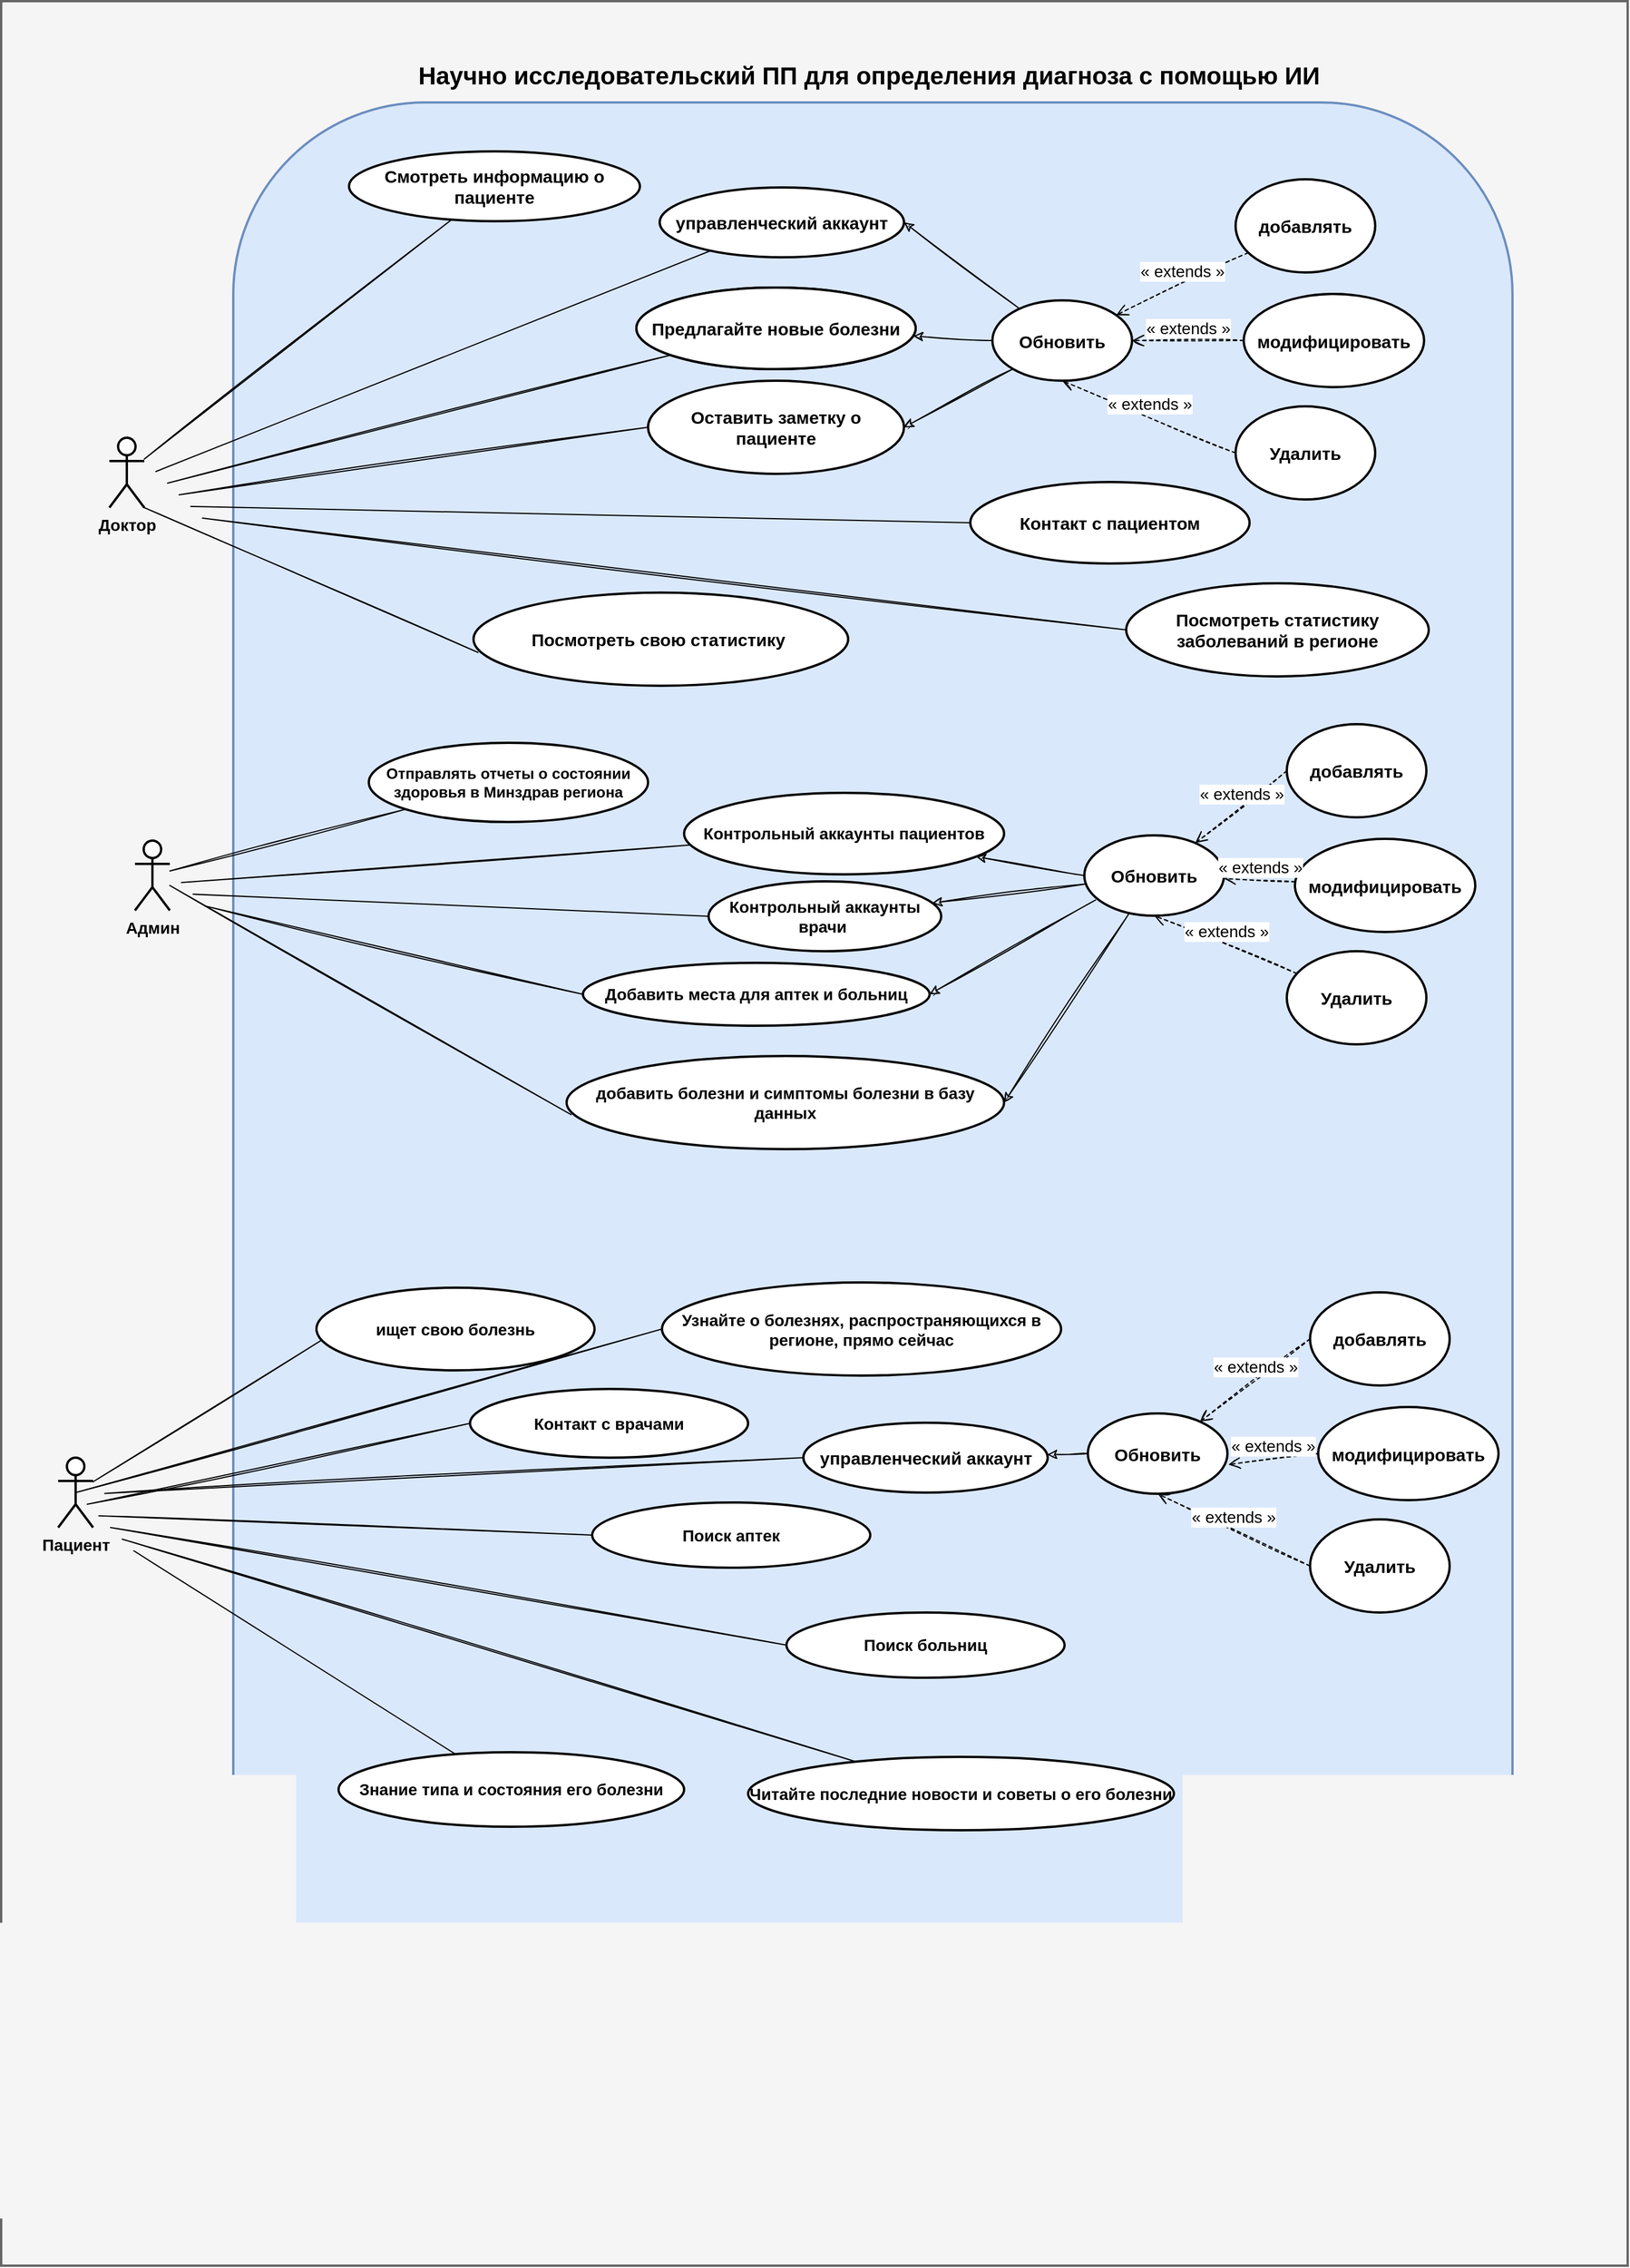 <mxfile version="16.2.7" type="github" pages="3">
  <diagram id="3am3MWbP5PsgSIlDmy36" name="Page-1">
    <mxGraphModel dx="2397" dy="970" grid="0" gridSize="10" guides="1" tooltips="1" connect="1" arrows="1" fold="1" page="1" pageScale="1" pageWidth="827" pageHeight="1169" math="0" shadow="0">
      <root>
        <mxCell id="0" />
        <mxCell id="1" parent="0" />
        <mxCell id="l0MNihK00M1IA3VTCOsr-1" value="" style="rounded=0;whiteSpace=wrap;html=1;fontSize=14;strokeWidth=2;fillColor=#f5f5f5;strokeColor=#666666;fontColor=#333333;" vertex="1" parent="1">
          <mxGeometry x="-6" y="464" width="1398" height="1945" as="geometry" />
        </mxCell>
        <mxCell id="JkIb7CXmYl9X7y8F0MtA-6" value="" style="rounded=1;whiteSpace=wrap;html=1;fontSize=14;strokeColor=#6c8ebf;strokeWidth=2;fillColor=#dae8fc;" vertex="1" parent="1">
          <mxGeometry x="193.5" y="551" width="1099.5" height="1651" as="geometry" />
        </mxCell>
        <mxCell id="cu5gm9QUt52b1lqdMHIw-3" value="&lt;span style=&quot;font-size: 14px&quot;&gt;&lt;b&gt;Админ&lt;/b&gt;&lt;/span&gt;" style="shape=umlActor;verticalLabelPosition=bottom;verticalAlign=top;html=1;outlineConnect=0;strokeWidth=2;" parent="1" vertex="1">
          <mxGeometry x="109" y="1185" width="30" height="60" as="geometry" />
        </mxCell>
        <mxCell id="cu5gm9QUt52b1lqdMHIw-4" value="&lt;span style=&quot;font-size: 14px&quot;&gt;&lt;b&gt;Доктор&lt;/b&gt;&lt;/span&gt;" style="shape=umlActor;verticalLabelPosition=bottom;verticalAlign=top;html=1;outlineConnect=0;strokeWidth=2;" parent="1" vertex="1">
          <mxGeometry x="87" y="839" width="30" height="60" as="geometry" />
        </mxCell>
        <mxCell id="cu5gm9QUt52b1lqdMHIw-7" value="Смотреть информацию о пациенте" style="ellipse;whiteSpace=wrap;html=1;strokeWidth=2;fontStyle=1;fontSize=15;" parent="1" vertex="1">
          <mxGeometry x="293" y="593" width="250" height="60" as="geometry" />
        </mxCell>
        <mxCell id="cu5gm9QUt52b1lqdMHIw-8" value="&lt;span style=&quot;font-size: 15px;&quot;&gt;&lt;span style=&quot;font-size: 15px;&quot;&gt;Контакт с пациентом&lt;/span&gt;&lt;/span&gt;" style="ellipse;whiteSpace=wrap;html=1;strokeWidth=2;fontSize=15;fontStyle=1" parent="1" vertex="1">
          <mxGeometry x="827" y="877" width="240" height="70" as="geometry" />
        </mxCell>
        <mxCell id="cu5gm9QUt52b1lqdMHIw-9" value="&lt;span style=&quot;font-size: 15px;&quot;&gt;&lt;span style=&quot;font-size: 15px;&quot;&gt;Посмотреть статистику заболеваний в регионе&lt;/span&gt;&lt;/span&gt;" style="ellipse;whiteSpace=wrap;html=1;strokeWidth=2;fontStyle=1;fontSize=15;" parent="1" vertex="1">
          <mxGeometry x="961" y="964" width="260" height="80" as="geometry" />
        </mxCell>
        <mxCell id="cu5gm9QUt52b1lqdMHIw-10" value="Управление списком студентов" style="ellipse;whiteSpace=wrap;html=1;strokeWidth=2;fontSize=14;fontStyle=1" parent="1" vertex="1">
          <mxGeometry x="540" y="710" width="240" height="70" as="geometry" />
        </mxCell>
        <mxCell id="cu5gm9QUt52b1lqdMHIw-11" value="&lt;span style=&quot;font-size: 14px;&quot;&gt;&lt;b style=&quot;font-size: 14px;&quot;&gt;Контрольный аккаунты врачи&amp;nbsp;&lt;/b&gt;&lt;/span&gt;" style="ellipse;whiteSpace=wrap;html=1;strokeWidth=2;fontSize=14;" parent="1" vertex="1">
          <mxGeometry x="602" y="1220" width="200" height="60" as="geometry" />
        </mxCell>
        <mxCell id="cu5gm9QUt52b1lqdMHIw-12" value="&lt;span style=&quot;font-size: 13px&quot;&gt;&lt;b&gt;Отправлять отчеты о состоянии здоровья в Минздрав региона&lt;/b&gt;&lt;/span&gt;" style="ellipse;whiteSpace=wrap;html=1;strokeWidth=2;" parent="1" vertex="1">
          <mxGeometry x="310" y="1101" width="240" height="68" as="geometry" />
        </mxCell>
        <mxCell id="cu5gm9QUt52b1lqdMHIw-13" value="&lt;span style=&quot;font-size: 15px;&quot;&gt;&lt;span style=&quot;font-size: 15px;&quot;&gt;Оставить заметку о пациенте&lt;/span&gt;&lt;/span&gt;" style="ellipse;whiteSpace=wrap;html=1;strokeWidth=2;fontSize=15;fontStyle=1" parent="1" vertex="1">
          <mxGeometry x="550" y="790" width="220" height="80" as="geometry" />
        </mxCell>
        <mxCell id="cu5gm9QUt52b1lqdMHIw-14" value="&lt;span style=&quot;font-size: 14px;&quot;&gt;&lt;span style=&quot;font-size: 14px;&quot;&gt;Контрольный аккаунты пациентов&lt;/span&gt;&lt;/span&gt;" style="ellipse;whiteSpace=wrap;html=1;strokeWidth=2;fontStyle=1;fontSize=14;" parent="1" vertex="1">
          <mxGeometry x="581" y="1144" width="275" height="70" as="geometry" />
        </mxCell>
        <mxCell id="cu5gm9QUt52b1lqdMHIw-25" value="&lt;span style=&quot;font-size: 15px;&quot;&gt;&lt;span style=&quot;font-size: 15px;&quot;&gt;управленческий аккаунт&lt;/span&gt;&lt;/span&gt;" style="ellipse;whiteSpace=wrap;html=1;strokeWidth=2;fontSize=15;fontStyle=1" parent="1" vertex="1">
          <mxGeometry x="560" y="624" width="210" height="60" as="geometry" />
        </mxCell>
        <mxCell id="cu5gm9QUt52b1lqdMHIw-26" value="&lt;span style=&quot;font-size: 15px;&quot;&gt;&lt;span style=&quot;font-size: 15px;&quot;&gt;Предлагайте новые болезни&lt;/span&gt;&lt;/span&gt;" style="ellipse;whiteSpace=wrap;html=1;strokeWidth=2;fontSize=15;fontStyle=1" parent="1" vertex="1">
          <mxGeometry x="540" y="710" width="240" height="70" as="geometry" />
        </mxCell>
        <mxCell id="JkIb7CXmYl9X7y8F0MtA-9" value="&lt;span style=&quot;font-size: 14px&quot;&gt;&lt;b&gt;Пациент&lt;/b&gt;&lt;/span&gt;" style="shape=umlActor;verticalLabelPosition=bottom;verticalAlign=top;html=1;outlineConnect=0;strokeWidth=2;" vertex="1" parent="1">
          <mxGeometry x="43" y="1715" width="30" height="60" as="geometry" />
        </mxCell>
        <mxCell id="JkIb7CXmYl9X7y8F0MtA-14" value="добавить болезни и симптомы болезни в базу данных" style="ellipse;whiteSpace=wrap;html=1;fontSize=14;strokeColor=#000000;strokeWidth=2;fontStyle=1" vertex="1" parent="1">
          <mxGeometry x="480" y="1370" width="376" height="80" as="geometry" />
        </mxCell>
        <mxCell id="JkIb7CXmYl9X7y8F0MtA-15" value="&lt;span&gt;Добавить места для аптек и больниц&lt;/span&gt;" style="ellipse;whiteSpace=wrap;html=1;fontSize=14;strokeColor=#000000;strokeWidth=2;fontStyle=1" vertex="1" parent="1">
          <mxGeometry x="494" y="1290" width="298" height="54" as="geometry" />
        </mxCell>
        <mxCell id="JkIb7CXmYl9X7y8F0MtA-20" value="&lt;span style=&quot;&quot;&gt;ищет свою болезнь&lt;/span&gt;" style="ellipse;whiteSpace=wrap;html=1;fontSize=14;strokeColor=#000000;strokeWidth=2;fontStyle=1" vertex="1" parent="1">
          <mxGeometry x="265" y="1569" width="239" height="71" as="geometry" />
        </mxCell>
        <mxCell id="JkIb7CXmYl9X7y8F0MtA-21" value="&lt;span style=&quot;&quot;&gt;Поиск аптек&lt;/span&gt;" style="ellipse;whiteSpace=wrap;html=1;fontSize=14;strokeColor=#000000;strokeWidth=2;fontStyle=1" vertex="1" parent="1">
          <mxGeometry x="502" y="1753.5" width="239" height="56" as="geometry" />
        </mxCell>
        <mxCell id="JkIb7CXmYl9X7y8F0MtA-22" value="&lt;span style=&quot;&quot;&gt;Узнайте о болезнях, распространяющихся в регионе, прямо сейчас&lt;/span&gt;" style="ellipse;whiteSpace=wrap;html=1;fontSize=14;strokeColor=#000000;strokeWidth=2;fontStyle=1" vertex="1" parent="1">
          <mxGeometry x="562" y="1564.5" width="343" height="80" as="geometry" />
        </mxCell>
        <mxCell id="JkIb7CXmYl9X7y8F0MtA-23" value="&lt;span style=&quot;&quot;&gt;Контакт с врачами&lt;/span&gt;" style="ellipse;whiteSpace=wrap;html=1;fontSize=14;strokeColor=#000000;strokeWidth=2;fontStyle=1" vertex="1" parent="1">
          <mxGeometry x="397" y="1656" width="239" height="59" as="geometry" />
        </mxCell>
        <mxCell id="JkIb7CXmYl9X7y8F0MtA-24" value="&lt;span style=&quot;&quot;&gt;Поиск больниц&lt;/span&gt;" style="ellipse;whiteSpace=wrap;html=1;fontSize=14;strokeColor=#000000;strokeWidth=2;fontStyle=1" vertex="1" parent="1">
          <mxGeometry x="669" y="1848" width="239" height="56" as="geometry" />
        </mxCell>
        <mxCell id="JkIb7CXmYl9X7y8F0MtA-25" value="Знание типа и состояния его болезни" style="ellipse;whiteSpace=wrap;html=1;fontSize=14;strokeColor=#000000;strokeWidth=2;fontStyle=1" vertex="1" parent="1">
          <mxGeometry x="284" y="1968" width="297" height="64" as="geometry" />
        </mxCell>
        <mxCell id="JkIb7CXmYl9X7y8F0MtA-26" value="Читайте последние новости и советы о его болезни" style="ellipse;whiteSpace=wrap;html=1;fontSize=14;strokeColor=#000000;strokeWidth=2;fontStyle=1" vertex="1" parent="1">
          <mxGeometry x="636" y="1972" width="366" height="63" as="geometry" />
        </mxCell>
        <mxCell id="l0MNihK00M1IA3VTCOsr-2" value="Обновить" style="ellipse;whiteSpace=wrap;html=1;fontSize=15;strokeColor=#000000;strokeWidth=2;fontStyle=1" vertex="1" parent="1">
          <mxGeometry x="846" y="721" width="120" height="69" as="geometry" />
        </mxCell>
        <mxCell id="l0MNihK00M1IA3VTCOsr-3" value="добавлять" style="ellipse;whiteSpace=wrap;html=1;fontSize=15;strokeColor=#000000;strokeWidth=2;fontStyle=1" vertex="1" parent="1">
          <mxGeometry x="1055" y="617" width="120" height="80" as="geometry" />
        </mxCell>
        <mxCell id="l0MNihK00M1IA3VTCOsr-4" value="модифицировать" style="ellipse;whiteSpace=wrap;html=1;fontSize=15;strokeColor=#000000;strokeWidth=2;fontStyle=1" vertex="1" parent="1">
          <mxGeometry x="1062" y="715.5" width="155" height="80" as="geometry" />
        </mxCell>
        <mxCell id="l0MNihK00M1IA3VTCOsr-5" value="Удалить" style="ellipse;whiteSpace=wrap;html=1;fontSize=15;strokeColor=#000000;strokeWidth=2;fontStyle=1" vertex="1" parent="1">
          <mxGeometry x="1055" y="812" width="120" height="80" as="geometry" />
        </mxCell>
        <mxCell id="l0MNihK00M1IA3VTCOsr-7" value="" style="endArrow=none;html=1;rounded=0;sketch=1;fontSize=14;strokeColor=#000000;strokeWidth=1;" edge="1" parent="1" source="cu5gm9QUt52b1lqdMHIw-4" target="cu5gm9QUt52b1lqdMHIw-7">
          <mxGeometry width="50" height="50" relative="1" as="geometry">
            <mxPoint x="295" y="684" as="sourcePoint" />
            <mxPoint x="345" y="634" as="targetPoint" />
          </mxGeometry>
        </mxCell>
        <mxCell id="l0MNihK00M1IA3VTCOsr-8" value="" style="endArrow=classic;html=1;rounded=0;sketch=1;fontSize=14;strokeColor=#000000;strokeWidth=1;entryX=1;entryY=0.5;entryDx=0;entryDy=0;" edge="1" parent="1" source="l0MNihK00M1IA3VTCOsr-2" target="cu5gm9QUt52b1lqdMHIw-25">
          <mxGeometry width="50" height="50" relative="1" as="geometry">
            <mxPoint x="714" y="804" as="sourcePoint" />
            <mxPoint x="764" y="754" as="targetPoint" />
          </mxGeometry>
        </mxCell>
        <mxCell id="l0MNihK00M1IA3VTCOsr-9" value="« extends »" style="html=1;verticalAlign=bottom;endArrow=open;dashed=1;endSize=8;rounded=0;sketch=1;fontSize=14;strokeColor=#000000;strokeWidth=1;" edge="1" parent="1" source="l0MNihK00M1IA3VTCOsr-3" target="l0MNihK00M1IA3VTCOsr-2">
          <mxGeometry relative="1" as="geometry">
            <mxPoint x="779" y="779" as="sourcePoint" />
            <mxPoint x="699" y="779" as="targetPoint" />
            <Array as="points" />
          </mxGeometry>
        </mxCell>
        <mxCell id="l0MNihK00M1IA3VTCOsr-12" value="« extends »" style="html=1;verticalAlign=bottom;endArrow=open;dashed=1;endSize=8;rounded=0;sketch=1;fontSize=14;strokeColor=#000000;strokeWidth=1;exitX=0;exitY=0.5;exitDx=0;exitDy=0;" edge="1" parent="1" source="l0MNihK00M1IA3VTCOsr-4" target="l0MNihK00M1IA3VTCOsr-2">
          <mxGeometry relative="1" as="geometry">
            <mxPoint x="1075.928" y="690.016" as="sourcePoint" />
            <mxPoint x="962.624" y="743.785" as="targetPoint" />
            <Array as="points" />
          </mxGeometry>
        </mxCell>
        <mxCell id="l0MNihK00M1IA3VTCOsr-13" value="« extends »" style="html=1;verticalAlign=bottom;endArrow=open;dashed=1;endSize=8;rounded=0;sketch=1;fontSize=14;strokeColor=#000000;strokeWidth=1;exitX=0;exitY=0.5;exitDx=0;exitDy=0;entryX=0.5;entryY=1;entryDx=0;entryDy=0;" edge="1" parent="1" source="l0MNihK00M1IA3VTCOsr-5" target="l0MNihK00M1IA3VTCOsr-2">
          <mxGeometry relative="1" as="geometry">
            <mxPoint x="1085.928" y="700.016" as="sourcePoint" />
            <mxPoint x="972.624" y="753.785" as="targetPoint" />
            <Array as="points" />
          </mxGeometry>
        </mxCell>
        <mxCell id="l0MNihK00M1IA3VTCOsr-14" value="" style="endArrow=classic;html=1;rounded=0;sketch=1;fontSize=14;strokeColor=#000000;strokeWidth=1;exitX=0;exitY=0.5;exitDx=0;exitDy=0;" edge="1" parent="1" source="l0MNihK00M1IA3VTCOsr-2" target="cu5gm9QUt52b1lqdMHIw-26">
          <mxGeometry width="50" height="50" relative="1" as="geometry">
            <mxPoint x="879.413" y="738.156" as="sourcePoint" />
            <mxPoint x="780" y="664" as="targetPoint" />
          </mxGeometry>
        </mxCell>
        <mxCell id="l0MNihK00M1IA3VTCOsr-15" value="" style="endArrow=classic;html=1;rounded=0;sketch=1;fontSize=14;strokeColor=#000000;strokeWidth=1;entryX=1;entryY=0.5;entryDx=0;entryDy=0;exitX=0;exitY=1;exitDx=0;exitDy=0;" edge="1" parent="1" source="l0MNihK00M1IA3VTCOsr-2" target="cu5gm9QUt52b1lqdMHIw-13">
          <mxGeometry width="50" height="50" relative="1" as="geometry">
            <mxPoint x="889.413" y="748.156" as="sourcePoint" />
            <mxPoint x="789.521" y="751.875" as="targetPoint" />
          </mxGeometry>
        </mxCell>
        <mxCell id="l0MNihK00M1IA3VTCOsr-16" value="" style="endArrow=none;html=1;rounded=0;sketch=1;fontSize=14;strokeColor=#000000;strokeWidth=1;" edge="1" parent="1" target="cu5gm9QUt52b1lqdMHIw-25">
          <mxGeometry width="50" height="50" relative="1" as="geometry">
            <mxPoint x="127.0" y="868.017" as="sourcePoint" />
            <mxPoint x="409.818" y="660.946" as="targetPoint" />
          </mxGeometry>
        </mxCell>
        <mxCell id="l0MNihK00M1IA3VTCOsr-17" value="" style="endArrow=none;html=1;rounded=0;sketch=1;fontSize=14;strokeColor=#000000;strokeWidth=1;" edge="1" parent="1" target="cu5gm9QUt52b1lqdMHIw-26">
          <mxGeometry width="50" height="50" relative="1" as="geometry">
            <mxPoint x="137.0" y="878.017" as="sourcePoint" />
            <mxPoint x="613.592" y="688.335" as="targetPoint" />
          </mxGeometry>
        </mxCell>
        <mxCell id="l0MNihK00M1IA3VTCOsr-18" value="" style="endArrow=none;html=1;rounded=0;sketch=1;fontSize=14;strokeColor=#000000;strokeWidth=1;entryX=0;entryY=0.5;entryDx=0;entryDy=0;" edge="1" parent="1" target="cu5gm9QUt52b1lqdMHIw-13">
          <mxGeometry width="50" height="50" relative="1" as="geometry">
            <mxPoint x="147.0" y="888.017" as="sourcePoint" />
            <mxPoint x="579.52" y="777.991" as="targetPoint" />
          </mxGeometry>
        </mxCell>
        <mxCell id="l0MNihK00M1IA3VTCOsr-19" value="" style="endArrow=none;html=1;rounded=0;sketch=1;fontSize=14;strokeColor=#000000;strokeWidth=1;entryX=0;entryY=0.5;entryDx=0;entryDy=0;" edge="1" parent="1" target="cu5gm9QUt52b1lqdMHIw-8">
          <mxGeometry width="50" height="50" relative="1" as="geometry">
            <mxPoint x="157.0" y="898.017" as="sourcePoint" />
            <mxPoint x="560" y="840.0" as="targetPoint" />
          </mxGeometry>
        </mxCell>
        <mxCell id="l0MNihK00M1IA3VTCOsr-20" value="" style="endArrow=none;html=1;rounded=0;sketch=1;fontSize=14;strokeColor=#000000;strokeWidth=1;entryX=0;entryY=0.5;entryDx=0;entryDy=0;" edge="1" parent="1" target="cu5gm9QUt52b1lqdMHIw-9">
          <mxGeometry width="50" height="50" relative="1" as="geometry">
            <mxPoint x="167.0" y="908.017" as="sourcePoint" />
            <mxPoint x="560" y="925.0" as="targetPoint" />
          </mxGeometry>
        </mxCell>
        <mxCell id="l0MNihK00M1IA3VTCOsr-21" value="Научно исследовательский ПП для определения диагноза с помощью ИИ" style="text;align=center;fontStyle=1;verticalAlign=middle;spacingLeft=3;spacingRight=3;strokeColor=none;rotatable=0;points=[[0,0.5],[1,0.5]];portConstraint=eastwest;fontSize=21;" vertex="1" parent="1">
          <mxGeometry x="700" y="513" width="80" height="26" as="geometry" />
        </mxCell>
        <mxCell id="l0MNihK00M1IA3VTCOsr-30" value="Обновить" style="ellipse;whiteSpace=wrap;html=1;fontSize=15;strokeColor=#000000;strokeWidth=2;fontStyle=1" vertex="1" parent="1">
          <mxGeometry x="925" y="1180.5" width="120" height="69" as="geometry" />
        </mxCell>
        <mxCell id="l0MNihK00M1IA3VTCOsr-31" value="добавлять" style="ellipse;whiteSpace=wrap;html=1;fontSize=15;strokeColor=#000000;strokeWidth=2;fontStyle=1" vertex="1" parent="1">
          <mxGeometry x="1099" y="1085" width="120" height="80" as="geometry" />
        </mxCell>
        <mxCell id="l0MNihK00M1IA3VTCOsr-32" value="модифицировать" style="ellipse;whiteSpace=wrap;html=1;fontSize=15;strokeColor=#000000;strokeWidth=2;fontStyle=1" vertex="1" parent="1">
          <mxGeometry x="1106" y="1183.5" width="155" height="80" as="geometry" />
        </mxCell>
        <mxCell id="l0MNihK00M1IA3VTCOsr-33" value="Удалить" style="ellipse;whiteSpace=wrap;html=1;fontSize=15;strokeColor=#000000;strokeWidth=2;fontStyle=1" vertex="1" parent="1">
          <mxGeometry x="1099" y="1280" width="120" height="80" as="geometry" />
        </mxCell>
        <mxCell id="l0MNihK00M1IA3VTCOsr-34" value="« extends »" style="html=1;verticalAlign=bottom;endArrow=open;dashed=1;endSize=8;rounded=0;sketch=1;fontSize=14;strokeColor=#000000;strokeWidth=1;exitX=0;exitY=0.5;exitDx=0;exitDy=0;" edge="1" parent="1" source="l0MNihK00M1IA3VTCOsr-31" target="l0MNihK00M1IA3VTCOsr-30">
          <mxGeometry relative="1" as="geometry">
            <mxPoint x="1075.997" y="690.081" as="sourcePoint" />
            <mxPoint x="962.498" y="743.696" as="targetPoint" />
            <Array as="points" />
          </mxGeometry>
        </mxCell>
        <mxCell id="l0MNihK00M1IA3VTCOsr-35" value="« extends »" style="html=1;verticalAlign=bottom;endArrow=open;dashed=1;endSize=8;rounded=0;sketch=1;fontSize=14;strokeColor=#000000;strokeWidth=1;" edge="1" parent="1" source="l0MNihK00M1IA3VTCOsr-32" target="l0MNihK00M1IA3VTCOsr-30">
          <mxGeometry relative="1" as="geometry">
            <mxPoint x="1109" y="1135" as="sourcePoint" />
            <mxPoint x="1030.26" y="1197.086" as="targetPoint" />
            <Array as="points" />
          </mxGeometry>
        </mxCell>
        <mxCell id="l0MNihK00M1IA3VTCOsr-36" value="« extends »" style="html=1;verticalAlign=bottom;endArrow=open;dashed=1;endSize=8;rounded=0;sketch=1;fontSize=14;strokeColor=#000000;strokeWidth=1;entryX=0.5;entryY=1;entryDx=0;entryDy=0;" edge="1" parent="1" source="l0MNihK00M1IA3VTCOsr-33" target="l0MNihK00M1IA3VTCOsr-30">
          <mxGeometry relative="1" as="geometry">
            <mxPoint x="1116.264" y="1230.199" as="sourcePoint" />
            <mxPoint x="1054.843" y="1227.493" as="targetPoint" />
            <Array as="points" />
          </mxGeometry>
        </mxCell>
        <mxCell id="l0MNihK00M1IA3VTCOsr-37" value="" style="endArrow=classic;html=1;rounded=0;sketch=1;fontSize=14;strokeColor=#000000;strokeWidth=1;exitX=0;exitY=0.5;exitDx=0;exitDy=0;" edge="1" parent="1" source="l0MNihK00M1IA3VTCOsr-30" target="cu5gm9QUt52b1lqdMHIw-14">
          <mxGeometry width="50" height="50" relative="1" as="geometry">
            <mxPoint x="929.427" y="1155.15" as="sourcePoint" />
            <mxPoint x="830" y="1081" as="targetPoint" />
          </mxGeometry>
        </mxCell>
        <mxCell id="l0MNihK00M1IA3VTCOsr-38" value="" style="endArrow=classic;html=1;rounded=0;sketch=1;fontSize=14;strokeColor=#000000;strokeWidth=1;" edge="1" parent="1" source="l0MNihK00M1IA3VTCOsr-30" target="cu5gm9QUt52b1lqdMHIw-11">
          <mxGeometry width="50" height="50" relative="1" as="geometry">
            <mxPoint x="935.0" y="1225.0" as="sourcePoint" />
            <mxPoint x="842.548" y="1208.551" as="targetPoint" />
          </mxGeometry>
        </mxCell>
        <mxCell id="l0MNihK00M1IA3VTCOsr-39" value="" style="endArrow=classic;html=1;rounded=0;sketch=1;fontSize=14;strokeColor=#000000;strokeWidth=1;exitX=0.08;exitY=0.805;exitDx=0;exitDy=0;entryX=1;entryY=0.5;entryDx=0;entryDy=0;exitPerimeter=0;" edge="1" parent="1" source="l0MNihK00M1IA3VTCOsr-30" target="JkIb7CXmYl9X7y8F0MtA-15">
          <mxGeometry width="50" height="50" relative="1" as="geometry">
            <mxPoint x="945.0" y="1235.0" as="sourcePoint" />
            <mxPoint x="806.281" y="1250.0" as="targetPoint" />
          </mxGeometry>
        </mxCell>
        <mxCell id="l0MNihK00M1IA3VTCOsr-40" value="" style="endArrow=classic;html=1;rounded=0;sketch=1;fontSize=14;strokeColor=#000000;strokeWidth=1;entryX=1;entryY=0.5;entryDx=0;entryDy=0;" edge="1" parent="1" source="l0MNihK00M1IA3VTCOsr-30" target="JkIb7CXmYl9X7y8F0MtA-14">
          <mxGeometry width="50" height="50" relative="1" as="geometry">
            <mxPoint x="955.0" y="1245.0" as="sourcePoint" />
            <mxPoint x="802.0" y="1327" as="targetPoint" />
          </mxGeometry>
        </mxCell>
        <mxCell id="l0MNihK00M1IA3VTCOsr-41" value="" style="endArrow=none;html=1;rounded=0;sketch=1;fontSize=14;strokeColor=#000000;strokeWidth=1;" edge="1" parent="1" source="cu5gm9QUt52b1lqdMHIw-3" target="cu5gm9QUt52b1lqdMHIw-12">
          <mxGeometry width="50" height="50" relative="1" as="geometry">
            <mxPoint x="167.0" y="908.017" as="sourcePoint" />
            <mxPoint x="866" y="952" as="targetPoint" />
          </mxGeometry>
        </mxCell>
        <mxCell id="l0MNihK00M1IA3VTCOsr-42" value="" style="endArrow=none;html=1;rounded=0;sketch=1;fontSize=14;strokeColor=#000000;strokeWidth=1;" edge="1" parent="1" target="cu5gm9QUt52b1lqdMHIw-14">
          <mxGeometry width="50" height="50" relative="1" as="geometry">
            <mxPoint x="149" y="1221.055" as="sourcePoint" />
            <mxPoint x="351.225" y="1167.877" as="targetPoint" />
          </mxGeometry>
        </mxCell>
        <mxCell id="l0MNihK00M1IA3VTCOsr-43" value="" style="endArrow=none;html=1;rounded=0;sketch=1;fontSize=14;strokeColor=#000000;strokeWidth=1;entryX=0;entryY=0.5;entryDx=0;entryDy=0;" edge="1" parent="1" target="cu5gm9QUt52b1lqdMHIw-11">
          <mxGeometry width="50" height="50" relative="1" as="geometry">
            <mxPoint x="159" y="1231.055" as="sourcePoint" />
            <mxPoint x="596.234" y="1198.565" as="targetPoint" />
          </mxGeometry>
        </mxCell>
        <mxCell id="l0MNihK00M1IA3VTCOsr-44" value="" style="endArrow=none;html=1;rounded=0;sketch=1;fontSize=14;strokeColor=#000000;strokeWidth=1;entryX=0;entryY=0.5;entryDx=0;entryDy=0;" edge="1" parent="1" target="JkIb7CXmYl9X7y8F0MtA-15">
          <mxGeometry width="50" height="50" relative="1" as="geometry">
            <mxPoint x="169" y="1241.055" as="sourcePoint" />
            <mxPoint x="612" y="1260" as="targetPoint" />
          </mxGeometry>
        </mxCell>
        <mxCell id="l0MNihK00M1IA3VTCOsr-45" value="" style="endArrow=none;html=1;rounded=0;sketch=1;fontSize=14;strokeColor=#000000;strokeWidth=1;entryX=0.01;entryY=0.629;entryDx=0;entryDy=0;entryPerimeter=0;" edge="1" parent="1" source="cu5gm9QUt52b1lqdMHIw-3" target="JkIb7CXmYl9X7y8F0MtA-14">
          <mxGeometry width="50" height="50" relative="1" as="geometry">
            <mxPoint x="179" y="1251.055" as="sourcePoint" />
            <mxPoint x="504.0" y="1327" as="targetPoint" />
          </mxGeometry>
        </mxCell>
        <mxCell id="l0MNihK00M1IA3VTCOsr-46" value="&lt;span style=&quot;font-size: 15px;&quot;&gt;&lt;span style=&quot;font-size: 15px;&quot;&gt;управленческий аккаунт&lt;/span&gt;&lt;/span&gt;" style="ellipse;whiteSpace=wrap;html=1;strokeWidth=2;fontSize=15;fontStyle=1" vertex="1" parent="1">
          <mxGeometry x="683.5" y="1685" width="210" height="60" as="geometry" />
        </mxCell>
        <mxCell id="l0MNihK00M1IA3VTCOsr-47" value="Обновить" style="ellipse;whiteSpace=wrap;html=1;fontSize=15;strokeColor=#000000;strokeWidth=2;fontStyle=1" vertex="1" parent="1">
          <mxGeometry x="928" y="1677" width="120" height="69" as="geometry" />
        </mxCell>
        <mxCell id="l0MNihK00M1IA3VTCOsr-48" value="добавлять" style="ellipse;whiteSpace=wrap;html=1;fontSize=15;strokeColor=#000000;strokeWidth=2;fontStyle=1" vertex="1" parent="1">
          <mxGeometry x="1119" y="1573" width="120" height="80" as="geometry" />
        </mxCell>
        <mxCell id="l0MNihK00M1IA3VTCOsr-49" value="модифицировать" style="ellipse;whiteSpace=wrap;html=1;fontSize=15;strokeColor=#000000;strokeWidth=2;fontStyle=1" vertex="1" parent="1">
          <mxGeometry x="1126" y="1671.5" width="155" height="80" as="geometry" />
        </mxCell>
        <mxCell id="l0MNihK00M1IA3VTCOsr-50" value="Удалить" style="ellipse;whiteSpace=wrap;html=1;fontSize=15;strokeColor=#000000;strokeWidth=2;fontStyle=1" vertex="1" parent="1">
          <mxGeometry x="1119" y="1768" width="120" height="80" as="geometry" />
        </mxCell>
        <mxCell id="l0MNihK00M1IA3VTCOsr-51" value="" style="endArrow=none;html=1;rounded=0;sketch=1;fontSize=14;strokeColor=#000000;strokeWidth=1;entryX=0.02;entryY=0.631;entryDx=0;entryDy=0;entryPerimeter=0;" edge="1" parent="1" source="JkIb7CXmYl9X7y8F0MtA-9" target="JkIb7CXmYl9X7y8F0MtA-20">
          <mxGeometry width="50" height="50" relative="1" as="geometry">
            <mxPoint x="149" y="1233.561" as="sourcePoint" />
            <mxPoint x="493.76" y="1430.32" as="targetPoint" />
          </mxGeometry>
        </mxCell>
        <mxCell id="l0MNihK00M1IA3VTCOsr-52" value="" style="endArrow=none;html=1;rounded=0;sketch=1;fontSize=14;strokeColor=#000000;strokeWidth=1;entryX=0;entryY=0.5;entryDx=0;entryDy=0;" edge="1" parent="1" target="l0MNihK00M1IA3VTCOsr-46">
          <mxGeometry width="50" height="50" relative="1" as="geometry">
            <mxPoint x="83" y="1745.707" as="sourcePoint" />
            <mxPoint x="279.78" y="1623.801" as="targetPoint" />
          </mxGeometry>
        </mxCell>
        <mxCell id="l0MNihK00M1IA3VTCOsr-53" value="" style="endArrow=none;html=1;rounded=0;sketch=1;fontSize=14;strokeColor=#000000;strokeWidth=1;entryX=0;entryY=0.5;entryDx=0;entryDy=0;exitX=0.5;exitY=0.5;exitDx=0;exitDy=0;exitPerimeter=0;" edge="1" parent="1" source="JkIb7CXmYl9X7y8F0MtA-9" target="JkIb7CXmYl9X7y8F0MtA-22">
          <mxGeometry width="50" height="50" relative="1" as="geometry">
            <mxPoint x="93" y="1755.707" as="sourcePoint" />
            <mxPoint x="743.0" y="1748" as="targetPoint" />
          </mxGeometry>
        </mxCell>
        <mxCell id="l0MNihK00M1IA3VTCOsr-54" value="" style="endArrow=none;html=1;rounded=0;sketch=1;fontSize=14;strokeColor=#000000;strokeWidth=1;entryX=0;entryY=0.5;entryDx=0;entryDy=0;exitX=0.5;exitY=0.5;exitDx=0;exitDy=0;exitPerimeter=0;" edge="1" parent="1" target="JkIb7CXmYl9X7y8F0MtA-23">
          <mxGeometry width="50" height="50" relative="1" as="geometry">
            <mxPoint x="68" y="1755" as="sourcePoint" />
            <mxPoint x="572.0" y="1614.5" as="targetPoint" />
          </mxGeometry>
        </mxCell>
        <mxCell id="l0MNihK00M1IA3VTCOsr-55" value="" style="endArrow=none;html=1;rounded=0;sketch=1;fontSize=14;strokeColor=#000000;strokeWidth=1;entryX=0;entryY=0.5;entryDx=0;entryDy=0;exitX=0.5;exitY=0.5;exitDx=0;exitDy=0;exitPerimeter=0;" edge="1" parent="1" target="JkIb7CXmYl9X7y8F0MtA-21">
          <mxGeometry width="50" height="50" relative="1" as="geometry">
            <mxPoint x="78" y="1765" as="sourcePoint" />
            <mxPoint x="407.0" y="1695.5" as="targetPoint" />
          </mxGeometry>
        </mxCell>
        <mxCell id="l0MNihK00M1IA3VTCOsr-56" value="" style="endArrow=none;html=1;rounded=0;sketch=1;fontSize=14;strokeColor=#000000;strokeWidth=1;exitX=0.5;exitY=0.5;exitDx=0;exitDy=0;exitPerimeter=0;entryX=0;entryY=0.5;entryDx=0;entryDy=0;" edge="1" parent="1" target="JkIb7CXmYl9X7y8F0MtA-24">
          <mxGeometry width="50" height="50" relative="1" as="geometry">
            <mxPoint x="88" y="1775" as="sourcePoint" />
            <mxPoint x="508.0" y="1821" as="targetPoint" />
          </mxGeometry>
        </mxCell>
        <mxCell id="l0MNihK00M1IA3VTCOsr-57" value="" style="endArrow=none;html=1;rounded=0;sketch=1;fontSize=14;strokeColor=#000000;strokeWidth=1;exitX=0.5;exitY=0.5;exitDx=0;exitDy=0;exitPerimeter=0;" edge="1" parent="1" target="JkIb7CXmYl9X7y8F0MtA-26">
          <mxGeometry width="50" height="50" relative="1" as="geometry">
            <mxPoint x="98" y="1785" as="sourcePoint" />
            <mxPoint x="679.0" y="1886" as="targetPoint" />
          </mxGeometry>
        </mxCell>
        <mxCell id="l0MNihK00M1IA3VTCOsr-58" value="" style="endArrow=none;html=1;rounded=0;sketch=1;fontSize=14;strokeColor=#000000;strokeWidth=1;exitX=0.5;exitY=0.5;exitDx=0;exitDy=0;exitPerimeter=0;" edge="1" parent="1" target="JkIb7CXmYl9X7y8F0MtA-25">
          <mxGeometry width="50" height="50" relative="1" as="geometry">
            <mxPoint x="108" y="1795" as="sourcePoint" />
            <mxPoint x="738.446" y="1986.127" as="targetPoint" />
          </mxGeometry>
        </mxCell>
        <mxCell id="l0MNihK00M1IA3VTCOsr-59" value="" style="endArrow=classic;html=1;rounded=0;sketch=1;fontSize=14;strokeColor=#000000;strokeWidth=1;exitX=0;exitY=0.5;exitDx=0;exitDy=0;" edge="1" parent="1" source="l0MNihK00M1IA3VTCOsr-47" target="l0MNihK00M1IA3VTCOsr-46">
          <mxGeometry width="50" height="50" relative="1" as="geometry">
            <mxPoint x="973.694" y="1257.252" as="sourcePoint" />
            <mxPoint x="866.0" y="1420" as="targetPoint" />
          </mxGeometry>
        </mxCell>
        <mxCell id="l0MNihK00M1IA3VTCOsr-60" value="« extends »" style="html=1;verticalAlign=bottom;endArrow=open;dashed=1;endSize=8;rounded=0;sketch=1;fontSize=14;strokeColor=#000000;strokeWidth=1;exitX=0;exitY=0.5;exitDx=0;exitDy=0;" edge="1" parent="1" source="l0MNihK00M1IA3VTCOsr-48" target="l0MNihK00M1IA3VTCOsr-47">
          <mxGeometry relative="1" as="geometry">
            <mxPoint x="1117.597" y="1309.369" as="sourcePoint" />
            <mxPoint x="995.0" y="1259.5" as="targetPoint" />
            <Array as="points" />
          </mxGeometry>
        </mxCell>
        <mxCell id="l0MNihK00M1IA3VTCOsr-61" value="« extends »" style="html=1;verticalAlign=bottom;endArrow=open;dashed=1;endSize=8;rounded=0;sketch=1;fontSize=14;strokeColor=#000000;strokeWidth=1;exitX=0;exitY=0.5;exitDx=0;exitDy=0;entryX=1.006;entryY=0.637;entryDx=0;entryDy=0;entryPerimeter=0;" edge="1" parent="1" source="l0MNihK00M1IA3VTCOsr-49" target="l0MNihK00M1IA3VTCOsr-47">
          <mxGeometry relative="1" as="geometry">
            <mxPoint x="1129.0" y="1623" as="sourcePoint" />
            <mxPoint x="1034.575" y="1694.151" as="targetPoint" />
            <Array as="points" />
          </mxGeometry>
        </mxCell>
        <mxCell id="l0MNihK00M1IA3VTCOsr-62" value="« extends »" style="html=1;verticalAlign=bottom;endArrow=open;dashed=1;endSize=8;rounded=0;sketch=1;fontSize=14;strokeColor=#000000;strokeWidth=1;exitX=0;exitY=0.5;exitDx=0;exitDy=0;entryX=0.5;entryY=1;entryDx=0;entryDy=0;" edge="1" parent="1" source="l0MNihK00M1IA3VTCOsr-50" target="l0MNihK00M1IA3VTCOsr-47">
          <mxGeometry relative="1" as="geometry">
            <mxPoint x="1136" y="1721.5" as="sourcePoint" />
            <mxPoint x="1044.575" y="1704.151" as="targetPoint" />
            <Array as="points" />
          </mxGeometry>
        </mxCell>
        <mxCell id="xo7TQ_qvnP5djM1iDkYM-1" value="&lt;span style=&quot;font-size: 15px&quot;&gt;&lt;span style=&quot;font-size: 15px&quot;&gt;Посмотреть свою статистику&amp;nbsp;&lt;/span&gt;&lt;/span&gt;" style="ellipse;whiteSpace=wrap;html=1;strokeWidth=2;fontStyle=1;fontSize=15;" vertex="1" parent="1">
          <mxGeometry x="400" y="972" width="322" height="80" as="geometry" />
        </mxCell>
        <mxCell id="xo7TQ_qvnP5djM1iDkYM-2" value="" style="endArrow=none;html=1;rounded=0;sketch=1;fontSize=14;strokeColor=#000000;strokeWidth=1;entryX=0.012;entryY=0.642;entryDx=0;entryDy=0;entryPerimeter=0;exitX=1;exitY=1;exitDx=0;exitDy=0;exitPerimeter=0;" edge="1" parent="1" source="cu5gm9QUt52b1lqdMHIw-4" target="xo7TQ_qvnP5djM1iDkYM-1">
          <mxGeometry width="50" height="50" relative="1" as="geometry">
            <mxPoint x="177" y="918.017" as="sourcePoint" />
            <mxPoint x="971.0" y="1014.0" as="targetPoint" />
          </mxGeometry>
        </mxCell>
      </root>
    </mxGraphModel>
  </diagram>
  <diagram id="sA5qALhH-WjZBngkNInu" name="Page-2">
    <mxGraphModel dx="1108" dy="1854" grid="0" gridSize="10" guides="1" tooltips="1" connect="1" arrows="1" fold="1" page="1" pageScale="1" pageWidth="827" pageHeight="1169" math="0" shadow="0">
      <root>
        <mxCell id="GWPmTN5CwfsV_2RFxvjX-0" />
        <mxCell id="GWPmTN5CwfsV_2RFxvjX-1" parent="GWPmTN5CwfsV_2RFxvjX-0" />
        <mxCell id="Zo67queinTyvsY4LAaOX-0" value="" style="rounded=0;whiteSpace=wrap;html=1;fontSize=14;strokeColor=#b85450;strokeWidth=2;fillColor=#f8cecc;" vertex="1" parent="GWPmTN5CwfsV_2RFxvjX-1">
          <mxGeometry x="101" width="835" height="702" as="geometry" />
        </mxCell>
        <mxCell id="Zo67queinTyvsY4LAaOX-25" value="Patient" style="swimlane;fontStyle=1;childLayout=stackLayout;horizontal=1;startSize=30;horizontalStack=0;resizeParent=1;resizeParentMax=0;resizeLast=0;collapsible=1;marginBottom=0;fontSize=14;strokeColor=#000000;strokeWidth=2;" vertex="1" parent="GWPmTN5CwfsV_2RFxvjX-1">
          <mxGeometry x="555" y="46" width="140" height="270" as="geometry" />
        </mxCell>
        <mxCell id="Zo67queinTyvsY4LAaOX-26" value="Id : int" style="text;strokeColor=none;fillColor=none;align=left;verticalAlign=middle;spacingLeft=4;spacingRight=4;overflow=hidden;points=[[0,0.5],[1,0.5]];portConstraint=eastwest;rotatable=0;fontSize=14;fontStyle=1" vertex="1" parent="Zo67queinTyvsY4LAaOX-25">
          <mxGeometry y="30" width="140" height="30" as="geometry" />
        </mxCell>
        <mxCell id="Zo67queinTyvsY4LAaOX-27" value="name : string" style="text;strokeColor=none;fillColor=none;align=left;verticalAlign=middle;spacingLeft=4;spacingRight=4;overflow=hidden;points=[[0,0.5],[1,0.5]];portConstraint=eastwest;rotatable=0;fontSize=14;fontStyle=1" vertex="1" parent="Zo67queinTyvsY4LAaOX-25">
          <mxGeometry y="60" width="140" height="30" as="geometry" />
        </mxCell>
        <mxCell id="Zo67queinTyvsY4LAaOX-32" value="surname : string" style="text;strokeColor=none;fillColor=none;align=left;verticalAlign=middle;spacingLeft=4;spacingRight=4;overflow=hidden;points=[[0,0.5],[1,0.5]];portConstraint=eastwest;rotatable=0;fontSize=14;fontStyle=1" vertex="1" parent="Zo67queinTyvsY4LAaOX-25">
          <mxGeometry y="90" width="140" height="30" as="geometry" />
        </mxCell>
        <mxCell id="Zo67queinTyvsY4LAaOX-33" value="Date of birth : date" style="text;strokeColor=none;fillColor=none;align=left;verticalAlign=middle;spacingLeft=4;spacingRight=4;overflow=hidden;points=[[0,0.5],[1,0.5]];portConstraint=eastwest;rotatable=0;fontSize=14;fontStyle=1" vertex="1" parent="Zo67queinTyvsY4LAaOX-25">
          <mxGeometry y="120" width="140" height="30" as="geometry" />
        </mxCell>
        <mxCell id="Zo67queinTyvsY4LAaOX-34" value="Email : string" style="text;strokeColor=none;fillColor=none;align=left;verticalAlign=middle;spacingLeft=4;spacingRight=4;overflow=hidden;points=[[0,0.5],[1,0.5]];portConstraint=eastwest;rotatable=0;fontSize=14;fontStyle=1" vertex="1" parent="Zo67queinTyvsY4LAaOX-25">
          <mxGeometry y="150" width="140" height="30" as="geometry" />
        </mxCell>
        <mxCell id="Zo67queinTyvsY4LAaOX-35" value="Password : string" style="text;strokeColor=none;fillColor=none;align=left;verticalAlign=middle;spacingLeft=4;spacingRight=4;overflow=hidden;points=[[0,0.5],[1,0.5]];portConstraint=eastwest;rotatable=0;fontSize=14;fontStyle=1" vertex="1" parent="Zo67queinTyvsY4LAaOX-25">
          <mxGeometry y="180" width="140" height="30" as="geometry" />
        </mxCell>
        <mxCell id="Zo67queinTyvsY4LAaOX-36" value="Address : string" style="text;strokeColor=none;fillColor=none;align=left;verticalAlign=middle;spacingLeft=4;spacingRight=4;overflow=hidden;points=[[0,0.5],[1,0.5]];portConstraint=eastwest;rotatable=0;fontSize=14;fontStyle=1" vertex="1" parent="Zo67queinTyvsY4LAaOX-25">
          <mxGeometry y="210" width="140" height="30" as="geometry" />
        </mxCell>
        <mxCell id="Zo67queinTyvsY4LAaOX-67" value="id_notes: int" style="text;strokeColor=none;fillColor=none;align=left;verticalAlign=middle;spacingLeft=4;spacingRight=4;overflow=hidden;points=[[0,0.5],[1,0.5]];portConstraint=eastwest;rotatable=0;fontSize=14;fontStyle=1" vertex="1" parent="Zo67queinTyvsY4LAaOX-25">
          <mxGeometry y="240" width="140" height="30" as="geometry" />
        </mxCell>
        <mxCell id="Zo67queinTyvsY4LAaOX-53" value="Doctor" style="swimlane;fontStyle=1;childLayout=stackLayout;horizontal=1;startSize=30;horizontalStack=0;resizeParent=1;resizeParentMax=0;resizeLast=0;collapsible=1;marginBottom=0;fontSize=14;strokeColor=#000000;strokeWidth=2;" vertex="1" parent="GWPmTN5CwfsV_2RFxvjX-1">
          <mxGeometry x="343" y="46" width="140" height="360" as="geometry" />
        </mxCell>
        <mxCell id="Zo67queinTyvsY4LAaOX-54" value="Id : int" style="text;strokeColor=none;fillColor=none;align=left;verticalAlign=middle;spacingLeft=4;spacingRight=4;overflow=hidden;points=[[0,0.5],[1,0.5]];portConstraint=eastwest;rotatable=0;fontSize=14;fontStyle=1" vertex="1" parent="Zo67queinTyvsY4LAaOX-53">
          <mxGeometry y="30" width="140" height="30" as="geometry" />
        </mxCell>
        <mxCell id="Zo67queinTyvsY4LAaOX-55" value="name : string" style="text;strokeColor=none;fillColor=none;align=left;verticalAlign=middle;spacingLeft=4;spacingRight=4;overflow=hidden;points=[[0,0.5],[1,0.5]];portConstraint=eastwest;rotatable=0;fontSize=14;fontStyle=1" vertex="1" parent="Zo67queinTyvsY4LAaOX-53">
          <mxGeometry y="60" width="140" height="30" as="geometry" />
        </mxCell>
        <mxCell id="Zo67queinTyvsY4LAaOX-56" value="surname : string" style="text;strokeColor=none;fillColor=none;align=left;verticalAlign=middle;spacingLeft=4;spacingRight=4;overflow=hidden;points=[[0,0.5],[1,0.5]];portConstraint=eastwest;rotatable=0;fontSize=14;fontStyle=1" vertex="1" parent="Zo67queinTyvsY4LAaOX-53">
          <mxGeometry y="90" width="140" height="30" as="geometry" />
        </mxCell>
        <mxCell id="Zo67queinTyvsY4LAaOX-57" value="Date of birth : date" style="text;strokeColor=none;fillColor=none;align=left;verticalAlign=middle;spacingLeft=4;spacingRight=4;overflow=hidden;points=[[0,0.5],[1,0.5]];portConstraint=eastwest;rotatable=0;fontSize=14;fontStyle=1" vertex="1" parent="Zo67queinTyvsY4LAaOX-53">
          <mxGeometry y="120" width="140" height="30" as="geometry" />
        </mxCell>
        <mxCell id="Zo67queinTyvsY4LAaOX-61" value="specialty : string" style="text;strokeColor=none;fillColor=none;align=left;verticalAlign=middle;spacingLeft=4;spacingRight=4;overflow=hidden;points=[[0,0.5],[1,0.5]];portConstraint=eastwest;rotatable=0;fontSize=14;fontStyle=1" vertex="1" parent="Zo67queinTyvsY4LAaOX-53">
          <mxGeometry y="150" width="140" height="30" as="geometry" />
        </mxCell>
        <mxCell id="Zo67queinTyvsY4LAaOX-62" value="phone : string" style="text;strokeColor=none;fillColor=none;align=left;verticalAlign=middle;spacingLeft=4;spacingRight=4;overflow=hidden;points=[[0,0.5],[1,0.5]];portConstraint=eastwest;rotatable=0;fontSize=14;fontStyle=1" vertex="1" parent="Zo67queinTyvsY4LAaOX-53">
          <mxGeometry y="180" width="140" height="30" as="geometry" />
        </mxCell>
        <mxCell id="Zo67queinTyvsY4LAaOX-58" value="Email : string" style="text;strokeColor=none;fillColor=none;align=left;verticalAlign=middle;spacingLeft=4;spacingRight=4;overflow=hidden;points=[[0,0.5],[1,0.5]];portConstraint=eastwest;rotatable=0;fontSize=14;fontStyle=1" vertex="1" parent="Zo67queinTyvsY4LAaOX-53">
          <mxGeometry y="210" width="140" height="30" as="geometry" />
        </mxCell>
        <mxCell id="Zo67queinTyvsY4LAaOX-59" value="Password : string" style="text;strokeColor=none;fillColor=none;align=left;verticalAlign=middle;spacingLeft=4;spacingRight=4;overflow=hidden;points=[[0,0.5],[1,0.5]];portConstraint=eastwest;rotatable=0;fontSize=14;fontStyle=1" vertex="1" parent="Zo67queinTyvsY4LAaOX-53">
          <mxGeometry y="240" width="140" height="30" as="geometry" />
        </mxCell>
        <mxCell id="Zo67queinTyvsY4LAaOX-60" value="Address : string" style="text;strokeColor=none;fillColor=none;align=left;verticalAlign=middle;spacingLeft=4;spacingRight=4;overflow=hidden;points=[[0,0.5],[1,0.5]];portConstraint=eastwest;rotatable=0;fontSize=14;fontStyle=1" vertex="1" parent="Zo67queinTyvsY4LAaOX-53">
          <mxGeometry y="270" width="140" height="30" as="geometry" />
        </mxCell>
        <mxCell id="AHzOt2kERd6M581VtSwq-2" value="Awards : string" style="text;strokeColor=none;fillColor=none;align=left;verticalAlign=middle;spacingLeft=4;spacingRight=4;overflow=hidden;points=[[0,0.5],[1,0.5]];portConstraint=eastwest;rotatable=0;fontSize=14;fontStyle=1" vertex="1" parent="Zo67queinTyvsY4LAaOX-53">
          <mxGeometry y="300" width="140" height="30" as="geometry" />
        </mxCell>
        <mxCell id="AHzOt2kERd6M581VtSwq-3" value="photo : blob" style="text;strokeColor=none;fillColor=none;align=left;verticalAlign=middle;spacingLeft=4;spacingRight=4;overflow=hidden;points=[[0,0.5],[1,0.5]];portConstraint=eastwest;rotatable=0;fontSize=14;fontStyle=1" vertex="1" parent="Zo67queinTyvsY4LAaOX-53">
          <mxGeometry y="330" width="140" height="30" as="geometry" />
        </mxCell>
        <mxCell id="Zo67queinTyvsY4LAaOX-63" value="Doctor&#39;s notes" style="swimlane;fontStyle=1;childLayout=stackLayout;horizontal=1;startSize=30;horizontalStack=0;resizeParent=1;resizeParentMax=0;resizeLast=0;collapsible=1;marginBottom=0;fontSize=14;strokeColor=#000000;strokeWidth=2;" vertex="1" parent="GWPmTN5CwfsV_2RFxvjX-1">
          <mxGeometry x="766" y="215" width="140" height="150" as="geometry" />
        </mxCell>
        <mxCell id="Zo67queinTyvsY4LAaOX-64" value="Id : int" style="text;strokeColor=none;fillColor=none;align=left;verticalAlign=middle;spacingLeft=4;spacingRight=4;overflow=hidden;points=[[0,0.5],[1,0.5]];portConstraint=eastwest;rotatable=0;fontSize=14;fontStyle=1" vertex="1" parent="Zo67queinTyvsY4LAaOX-63">
          <mxGeometry y="30" width="140" height="30" as="geometry" />
        </mxCell>
        <mxCell id="Zo67queinTyvsY4LAaOX-65" value="name : string" style="text;strokeColor=none;fillColor=none;align=left;verticalAlign=middle;spacingLeft=4;spacingRight=4;overflow=hidden;points=[[0,0.5],[1,0.5]];portConstraint=eastwest;rotatable=0;fontSize=14;fontStyle=1" vertex="1" parent="Zo67queinTyvsY4LAaOX-63">
          <mxGeometry y="60" width="140" height="30" as="geometry" />
        </mxCell>
        <mxCell id="Zo67queinTyvsY4LAaOX-66" value="content : string" style="text;strokeColor=none;fillColor=none;align=left;verticalAlign=middle;spacingLeft=4;spacingRight=4;overflow=hidden;points=[[0,0.5],[1,0.5]];portConstraint=eastwest;rotatable=0;fontSize=14;fontStyle=1" vertex="1" parent="Zo67queinTyvsY4LAaOX-63">
          <mxGeometry y="90" width="140" height="30" as="geometry" />
        </mxCell>
        <mxCell id="ptqKoXUw6ihi00K2RHjS-4" value="date : date" style="text;strokeColor=none;fillColor=none;align=left;verticalAlign=middle;spacingLeft=4;spacingRight=4;overflow=hidden;points=[[0,0.5],[1,0.5]];portConstraint=eastwest;rotatable=0;fontSize=14;fontStyle=1" vertex="1" parent="Zo67queinTyvsY4LAaOX-63">
          <mxGeometry y="120" width="140" height="30" as="geometry" />
        </mxCell>
        <mxCell id="Zo67queinTyvsY4LAaOX-72" value="pharmacies" style="swimlane;fontStyle=1;childLayout=stackLayout;horizontal=1;startSize=30;horizontalStack=0;resizeParent=1;resizeParentMax=0;resizeLast=0;collapsible=1;marginBottom=0;fontSize=14;strokeColor=#000000;strokeWidth=2;" vertex="1" parent="GWPmTN5CwfsV_2RFxvjX-1">
          <mxGeometry x="766" y="46" width="140" height="120" as="geometry" />
        </mxCell>
        <mxCell id="Zo67queinTyvsY4LAaOX-73" value="id : int" style="text;strokeColor=none;fillColor=none;align=left;verticalAlign=middle;spacingLeft=4;spacingRight=4;overflow=hidden;points=[[0,0.5],[1,0.5]];portConstraint=eastwest;rotatable=0;fontSize=14;fontStyle=1" vertex="1" parent="Zo67queinTyvsY4LAaOX-72">
          <mxGeometry y="30" width="140" height="30" as="geometry" />
        </mxCell>
        <mxCell id="Zo67queinTyvsY4LAaOX-74" value="name :string" style="text;strokeColor=none;fillColor=none;align=left;verticalAlign=middle;spacingLeft=4;spacingRight=4;overflow=hidden;points=[[0,0.5],[1,0.5]];portConstraint=eastwest;rotatable=0;fontSize=14;fontStyle=1" vertex="1" parent="Zo67queinTyvsY4LAaOX-72">
          <mxGeometry y="60" width="140" height="30" as="geometry" />
        </mxCell>
        <mxCell id="Zo67queinTyvsY4LAaOX-75" value="Address : string" style="text;strokeColor=none;fillColor=none;align=left;verticalAlign=middle;spacingLeft=4;spacingRight=4;overflow=hidden;points=[[0,0.5],[1,0.5]];portConstraint=eastwest;rotatable=0;fontSize=14;fontStyle=1" vertex="1" parent="Zo67queinTyvsY4LAaOX-72">
          <mxGeometry y="90" width="140" height="30" as="geometry" />
        </mxCell>
        <mxCell id="Zo67queinTyvsY4LAaOX-80" value="Hospitals" style="swimlane;fontStyle=1;childLayout=stackLayout;horizontal=1;startSize=30;horizontalStack=0;resizeParent=1;resizeParentMax=0;resizeLast=0;collapsible=1;marginBottom=0;fontSize=14;strokeColor=#000000;strokeWidth=2;" vertex="1" parent="GWPmTN5CwfsV_2RFxvjX-1">
          <mxGeometry x="766" y="386" width="140" height="120" as="geometry" />
        </mxCell>
        <mxCell id="Zo67queinTyvsY4LAaOX-81" value="id : int" style="text;strokeColor=none;fillColor=none;align=left;verticalAlign=middle;spacingLeft=4;spacingRight=4;overflow=hidden;points=[[0,0.5],[1,0.5]];portConstraint=eastwest;rotatable=0;fontSize=14;fontStyle=1" vertex="1" parent="Zo67queinTyvsY4LAaOX-80">
          <mxGeometry y="30" width="140" height="30" as="geometry" />
        </mxCell>
        <mxCell id="Zo67queinTyvsY4LAaOX-82" value="name :string" style="text;strokeColor=none;fillColor=none;align=left;verticalAlign=middle;spacingLeft=4;spacingRight=4;overflow=hidden;points=[[0,0.5],[1,0.5]];portConstraint=eastwest;rotatable=0;fontSize=14;fontStyle=1" vertex="1" parent="Zo67queinTyvsY4LAaOX-80">
          <mxGeometry y="60" width="140" height="30" as="geometry" />
        </mxCell>
        <mxCell id="Zo67queinTyvsY4LAaOX-83" value="Address : string" style="text;strokeColor=none;fillColor=none;align=left;verticalAlign=middle;spacingLeft=4;spacingRight=4;overflow=hidden;points=[[0,0.5],[1,0.5]];portConstraint=eastwest;rotatable=0;fontSize=14;fontStyle=1" vertex="1" parent="Zo67queinTyvsY4LAaOX-80">
          <mxGeometry y="90" width="140" height="30" as="geometry" />
        </mxCell>
        <mxCell id="Zo67queinTyvsY4LAaOX-84" value="List of diseases" style="swimlane;fontStyle=0;childLayout=stackLayout;horizontal=1;startSize=30;horizontalStack=0;resizeParent=1;resizeParentMax=0;resizeLast=0;collapsible=1;marginBottom=0;fontSize=14;strokeColor=#000000;strokeWidth=2;" vertex="1" parent="GWPmTN5CwfsV_2RFxvjX-1">
          <mxGeometry x="264" y="421" width="219" height="240" as="geometry" />
        </mxCell>
        <mxCell id="Zo67queinTyvsY4LAaOX-85" value="id : int" style="text;strokeColor=none;fillColor=none;align=left;verticalAlign=middle;spacingLeft=4;spacingRight=4;overflow=hidden;points=[[0,0.5],[1,0.5]];portConstraint=eastwest;rotatable=0;fontSize=14;fontStyle=1" vertex="1" parent="Zo67queinTyvsY4LAaOX-84">
          <mxGeometry y="30" width="219" height="30" as="geometry" />
        </mxCell>
        <mxCell id="Zo67queinTyvsY4LAaOX-86" value="name : string" style="text;strokeColor=none;fillColor=none;align=left;verticalAlign=middle;spacingLeft=4;spacingRight=4;overflow=hidden;points=[[0,0.5],[1,0.5]];portConstraint=eastwest;rotatable=0;fontSize=14;fontStyle=1" vertex="1" parent="Zo67queinTyvsY4LAaOX-84">
          <mxGeometry y="60" width="219" height="30" as="geometry" />
        </mxCell>
        <mxCell id="Zo67queinTyvsY4LAaOX-87" value="Type : string" style="text;strokeColor=none;fillColor=none;align=left;verticalAlign=middle;spacingLeft=4;spacingRight=4;overflow=hidden;points=[[0,0.5],[1,0.5]];portConstraint=eastwest;rotatable=0;fontSize=14;fontStyle=1" vertex="1" parent="Zo67queinTyvsY4LAaOX-84">
          <mxGeometry y="90" width="219" height="30" as="geometry" />
        </mxCell>
        <mxCell id="AHzOt2kERd6M581VtSwq-0" value="photo : blob" style="text;strokeColor=none;fillColor=none;align=left;verticalAlign=middle;spacingLeft=4;spacingRight=4;overflow=hidden;points=[[0,0.5],[1,0.5]];portConstraint=eastwest;rotatable=0;fontSize=14;fontStyle=1" vertex="1" parent="Zo67queinTyvsY4LAaOX-84">
          <mxGeometry y="120" width="219" height="30" as="geometry" />
        </mxCell>
        <mxCell id="Zo67queinTyvsY4LAaOX-92" value="Notes : string" style="text;strokeColor=none;fillColor=none;align=left;verticalAlign=middle;spacingLeft=4;spacingRight=4;overflow=hidden;points=[[0,0.5],[1,0.5]];portConstraint=eastwest;rotatable=0;fontSize=14;fontStyle=1" vertex="1" parent="Zo67queinTyvsY4LAaOX-84">
          <mxGeometry y="150" width="219" height="30" as="geometry" />
        </mxCell>
        <mxCell id="Zo67queinTyvsY4LAaOX-93" value="Medicines_for_treatment: string" style="text;strokeColor=none;fillColor=none;align=left;verticalAlign=middle;spacingLeft=4;spacingRight=4;overflow=hidden;points=[[0,0.5],[1,0.5]];portConstraint=eastwest;rotatable=0;fontSize=14;fontStyle=1" vertex="1" parent="Zo67queinTyvsY4LAaOX-84">
          <mxGeometry y="180" width="219" height="30" as="geometry" />
        </mxCell>
        <mxCell id="Zo67queinTyvsY4LAaOX-95" value="id_symptoms : int" style="text;strokeColor=none;fillColor=none;align=left;verticalAlign=middle;spacingLeft=4;spacingRight=4;overflow=hidden;points=[[0,0.5],[1,0.5]];portConstraint=eastwest;rotatable=0;fontSize=14;fontStyle=1" vertex="1" parent="Zo67queinTyvsY4LAaOX-84">
          <mxGeometry y="210" width="219" height="30" as="geometry" />
        </mxCell>
        <mxCell id="Zo67queinTyvsY4LAaOX-88" value="List of disease symptoms" style="swimlane;fontStyle=1;childLayout=stackLayout;horizontal=1;startSize=30;horizontalStack=0;resizeParent=1;resizeParentMax=0;resizeLast=0;collapsible=1;marginBottom=0;fontSize=14;strokeColor=#000000;strokeWidth=2;" vertex="1" parent="GWPmTN5CwfsV_2RFxvjX-1">
          <mxGeometry x="547" y="386" width="190.5" height="120" as="geometry" />
        </mxCell>
        <mxCell id="Zo67queinTyvsY4LAaOX-89" value="id : int" style="text;strokeColor=none;fillColor=none;align=left;verticalAlign=middle;spacingLeft=4;spacingRight=4;overflow=hidden;points=[[0,0.5],[1,0.5]];portConstraint=eastwest;rotatable=0;fontSize=14;fontStyle=1" vertex="1" parent="Zo67queinTyvsY4LAaOX-88">
          <mxGeometry y="30" width="190.5" height="30" as="geometry" />
        </mxCell>
        <mxCell id="Zo67queinTyvsY4LAaOX-90" value="name : string" style="text;strokeColor=none;fillColor=none;align=left;verticalAlign=middle;spacingLeft=4;spacingRight=4;overflow=hidden;points=[[0,0.5],[1,0.5]];portConstraint=eastwest;rotatable=0;fontSize=14;fontStyle=1" vertex="1" parent="Zo67queinTyvsY4LAaOX-88">
          <mxGeometry y="60" width="190.5" height="30" as="geometry" />
        </mxCell>
        <mxCell id="AHzOt2kERd6M581VtSwq-1" value="content : string" style="text;strokeColor=none;fillColor=none;align=left;verticalAlign=middle;spacingLeft=4;spacingRight=4;overflow=hidden;points=[[0,0.5],[1,0.5]];portConstraint=eastwest;rotatable=0;fontSize=14;fontStyle=1" vertex="1" parent="Zo67queinTyvsY4LAaOX-88">
          <mxGeometry y="90" width="190.5" height="30" as="geometry" />
        </mxCell>
        <mxCell id="Zo67queinTyvsY4LAaOX-97" value="" style="endArrow=none;html=1;rounded=0;dashed=1;dashPattern=1 2;sketch=1;fontSize=14;strokeColor=#000000;strokeWidth=1;exitX=0;exitY=0.5;exitDx=0;exitDy=0;fontStyle=1" edge="1" parent="GWPmTN5CwfsV_2RFxvjX-1" source="Zo67queinTyvsY4LAaOX-64" target="Zo67queinTyvsY4LAaOX-67">
          <mxGeometry relative="1" as="geometry">
            <mxPoint x="370" y="29" as="sourcePoint" />
            <mxPoint x="530" y="29" as="targetPoint" />
          </mxGeometry>
        </mxCell>
        <mxCell id="Zo67queinTyvsY4LAaOX-98" value="M" style="resizable=0;html=1;align=left;verticalAlign=bottom;fontSize=14;strokeColor=#000000;strokeWidth=2;fontStyle=1" connectable="0" vertex="1" parent="Zo67queinTyvsY4LAaOX-97">
          <mxGeometry x="-1" relative="1" as="geometry">
            <mxPoint x="-21" as="offset" />
          </mxGeometry>
        </mxCell>
        <mxCell id="Zo67queinTyvsY4LAaOX-99" value="N" style="resizable=0;html=1;align=right;verticalAlign=bottom;fontSize=14;strokeColor=#000000;strokeWidth=2;fontStyle=1" connectable="0" vertex="1" parent="Zo67queinTyvsY4LAaOX-97">
          <mxGeometry x="1" relative="1" as="geometry">
            <mxPoint x="18" y="-3" as="offset" />
          </mxGeometry>
        </mxCell>
        <mxCell id="Zo67queinTyvsY4LAaOX-100" value="" style="endArrow=none;html=1;rounded=0;dashed=1;dashPattern=1 2;sketch=1;fontSize=14;strokeColor=#000000;strokeWidth=1;entryX=-0.013;entryY=0.767;entryDx=0;entryDy=0;exitX=1;exitY=0.5;exitDx=0;exitDy=0;entryPerimeter=0;" edge="1" parent="GWPmTN5CwfsV_2RFxvjX-1" source="Zo67queinTyvsY4LAaOX-95" target="Zo67queinTyvsY4LAaOX-89">
          <mxGeometry relative="1" as="geometry">
            <mxPoint x="146" y="217" as="sourcePoint" />
            <mxPoint x="340" y="308" as="targetPoint" />
          </mxGeometry>
        </mxCell>
        <mxCell id="Zo67queinTyvsY4LAaOX-101" value="M" style="resizable=0;html=1;align=left;verticalAlign=bottom;fontSize=14;strokeColor=#000000;strokeWidth=2;shadow=1;" connectable="0" vertex="1" parent="Zo67queinTyvsY4LAaOX-100">
          <mxGeometry x="-1" relative="1" as="geometry">
            <mxPoint x="13" y="1" as="offset" />
          </mxGeometry>
        </mxCell>
        <mxCell id="Zo67queinTyvsY4LAaOX-102" value="N" style="resizable=0;html=1;align=right;verticalAlign=bottom;fontSize=14;strokeColor=#000000;strokeWidth=2;fontStyle=1" connectable="0" vertex="1" parent="Zo67queinTyvsY4LAaOX-100">
          <mxGeometry x="1" relative="1" as="geometry" />
        </mxCell>
        <mxCell id="ptqKoXUw6ihi00K2RHjS-0" value="Admin" style="swimlane;fontStyle=1;childLayout=stackLayout;horizontal=1;startSize=30;horizontalStack=0;resizeParent=1;resizeParentMax=0;resizeLast=0;collapsible=1;marginBottom=0;fontSize=14;strokeColor=#000000;strokeWidth=2;" vertex="1" parent="GWPmTN5CwfsV_2RFxvjX-1">
          <mxGeometry x="150" y="46" width="140" height="150" as="geometry" />
        </mxCell>
        <mxCell id="ptqKoXUw6ihi00K2RHjS-1" value="id : int" style="text;strokeColor=none;fillColor=none;align=left;verticalAlign=middle;spacingLeft=4;spacingRight=4;overflow=hidden;points=[[0,0.5],[1,0.5]];portConstraint=eastwest;rotatable=0;fontSize=14;fontStyle=1" vertex="1" parent="ptqKoXUw6ihi00K2RHjS-0">
          <mxGeometry y="30" width="140" height="30" as="geometry" />
        </mxCell>
        <mxCell id="ptqKoXUw6ihi00K2RHjS-2" value="name :string" style="text;strokeColor=none;fillColor=none;align=left;verticalAlign=middle;spacingLeft=4;spacingRight=4;overflow=hidden;points=[[0,0.5],[1,0.5]];portConstraint=eastwest;rotatable=0;fontSize=14;fontStyle=1" vertex="1" parent="ptqKoXUw6ihi00K2RHjS-0">
          <mxGeometry y="60" width="140" height="30" as="geometry" />
        </mxCell>
        <mxCell id="ptqKoXUw6ihi00K2RHjS-3" value="user : string" style="text;strokeColor=none;fillColor=none;align=left;verticalAlign=middle;spacingLeft=4;spacingRight=4;overflow=hidden;points=[[0,0.5],[1,0.5]];portConstraint=eastwest;rotatable=0;fontSize=14;fontStyle=1" vertex="1" parent="ptqKoXUw6ihi00K2RHjS-0">
          <mxGeometry y="90" width="140" height="30" as="geometry" />
        </mxCell>
        <mxCell id="ptqKoXUw6ihi00K2RHjS-5" value="Password : string" style="text;strokeColor=none;fillColor=none;align=left;verticalAlign=middle;spacingLeft=4;spacingRight=4;overflow=hidden;points=[[0,0.5],[1,0.5]];portConstraint=eastwest;rotatable=0;fontSize=14;fontStyle=1" vertex="1" parent="ptqKoXUw6ihi00K2RHjS-0">
          <mxGeometry y="120" width="140" height="30" as="geometry" />
        </mxCell>
      </root>
    </mxGraphModel>
  </diagram>
  <diagram id="DIB_3O82n_FjSl3ZQ21b" name="Page-3">
    <mxGraphModel dx="942" dy="582" grid="0" gridSize="10" guides="1" tooltips="1" connect="1" arrows="1" fold="1" page="1" pageScale="1" pageWidth="827" pageHeight="1169" math="0" shadow="0">
      <root>
        <mxCell id="EBonlw7OJ6cWZrAEUZhN-0" />
        <mxCell id="EBonlw7OJ6cWZrAEUZhN-1" parent="EBonlw7OJ6cWZrAEUZhN-0" />
      </root>
    </mxGraphModel>
  </diagram>
</mxfile>
